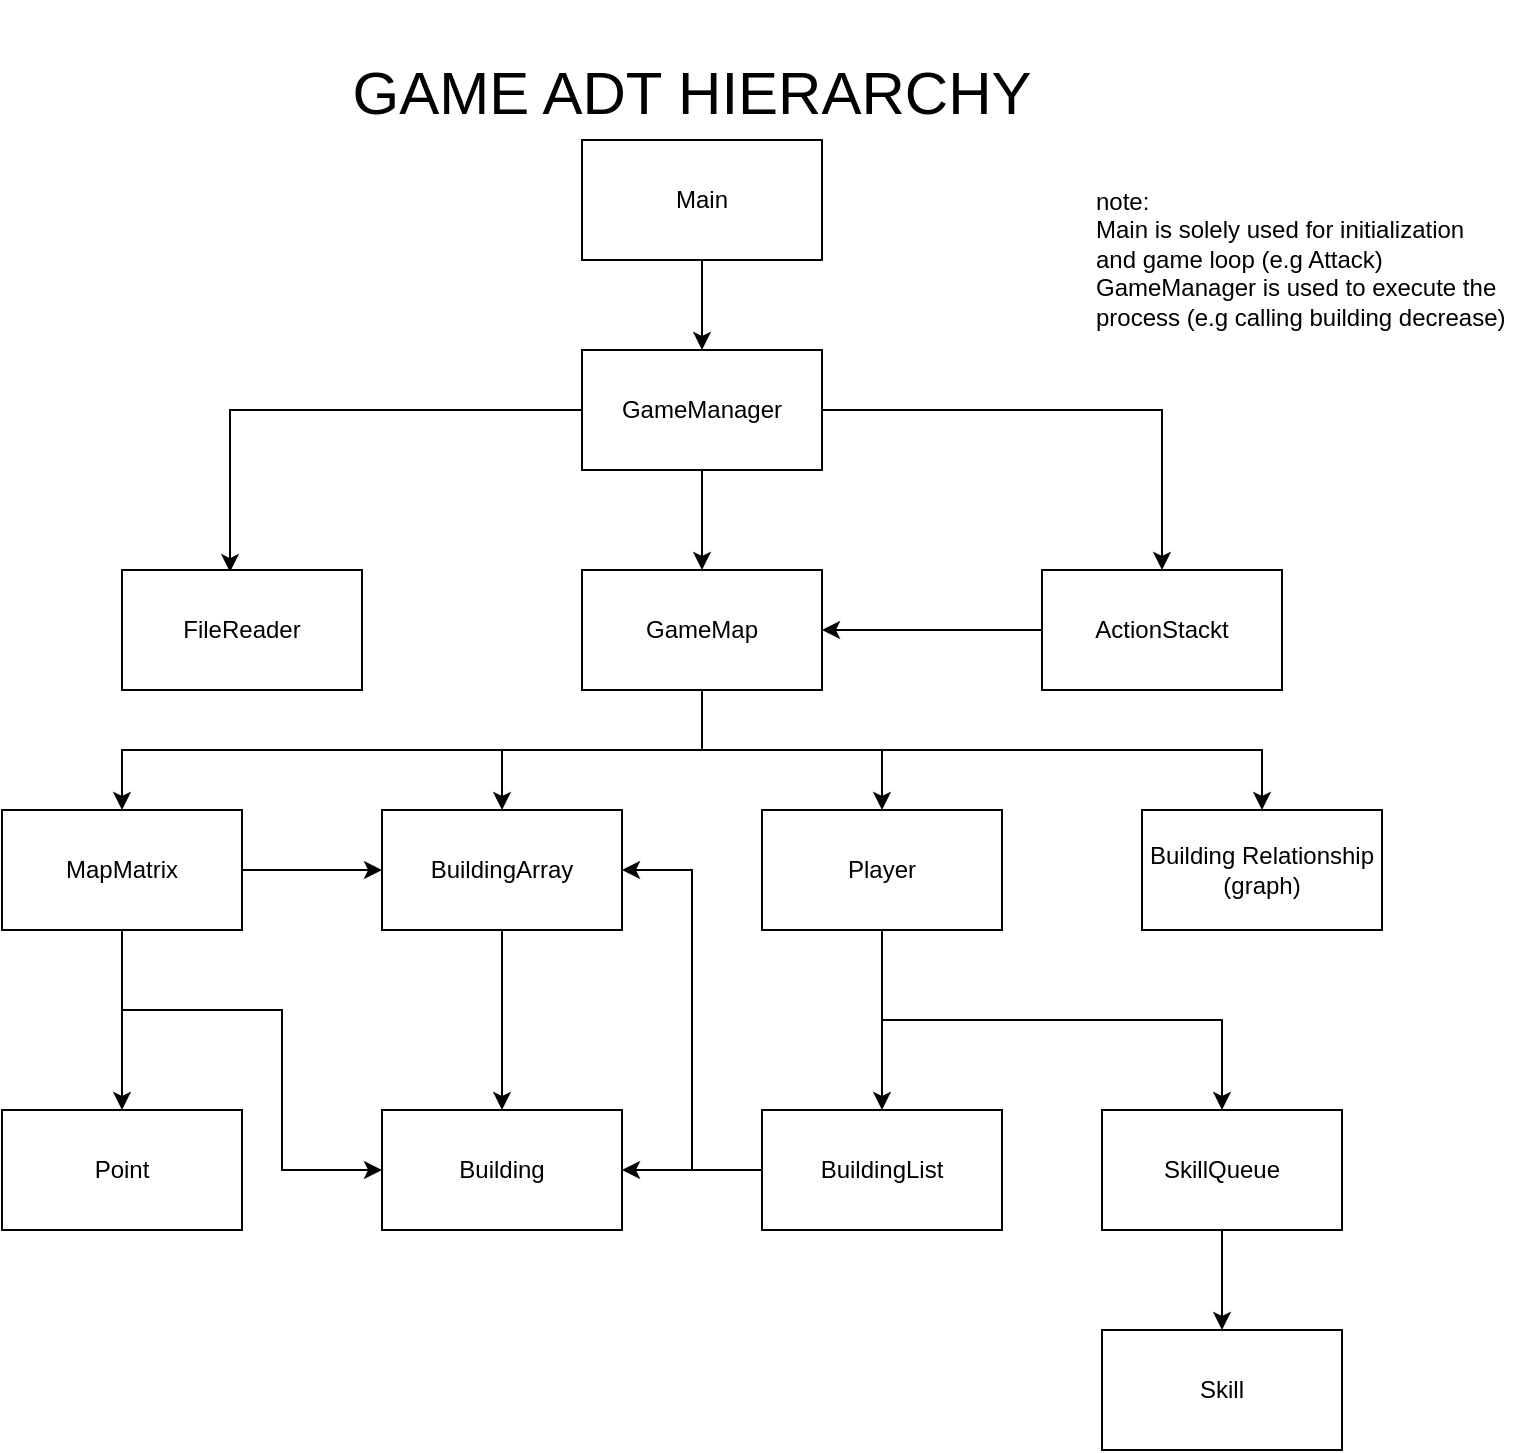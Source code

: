 <mxfile version="10.9.5" type="device"><diagram id="qOzcqEiuEZOhLWsp7cHf" name="Hierarchy ADT"><mxGraphModel dx="1240" dy="789" grid="1" gridSize="10" guides="1" tooltips="1" connect="1" arrows="1" fold="1" page="1" pageScale="1" pageWidth="850" pageHeight="1100" math="0" shadow="0"><root><mxCell id="0"/><mxCell id="1" parent="0"/><mxCell id="LyVrTRw33nERICcsAm42-7" style="edgeStyle=orthogonalEdgeStyle;rounded=0;orthogonalLoop=1;jettySize=auto;html=1;exitX=0.5;exitY=1;exitDx=0;exitDy=0;" parent="1" source="LyVrTRw33nERICcsAm42-1" target="LyVrTRw33nERICcsAm42-2" edge="1"><mxGeometry relative="1" as="geometry"/></mxCell><mxCell id="LyVrTRw33nERICcsAm42-8" style="edgeStyle=orthogonalEdgeStyle;rounded=0;orthogonalLoop=1;jettySize=auto;html=1;" parent="1" source="LyVrTRw33nERICcsAm42-1" target="LyVrTRw33nERICcsAm42-3" edge="1"><mxGeometry relative="1" as="geometry"/></mxCell><mxCell id="LyVrTRw33nERICcsAm42-9" style="edgeStyle=orthogonalEdgeStyle;rounded=0;orthogonalLoop=1;jettySize=auto;html=1;exitX=0.5;exitY=1;exitDx=0;exitDy=0;" parent="1" source="LyVrTRw33nERICcsAm42-1" target="LyVrTRw33nERICcsAm42-5" edge="1"><mxGeometry relative="1" as="geometry"/></mxCell><mxCell id="LyVrTRw33nERICcsAm42-10" style="edgeStyle=orthogonalEdgeStyle;rounded=0;orthogonalLoop=1;jettySize=auto;html=1;exitX=0.5;exitY=1;exitDx=0;exitDy=0;" parent="1" source="LyVrTRw33nERICcsAm42-1" target="LyVrTRw33nERICcsAm42-6" edge="1"><mxGeometry relative="1" as="geometry"/></mxCell><mxCell id="LyVrTRw33nERICcsAm42-1" value="&lt;font style=&quot;font-size: 12px&quot;&gt;GameMap&lt;/font&gt;" style="rounded=0;whiteSpace=wrap;html=1;" parent="1" vertex="1"><mxGeometry x="355" y="295" width="120" height="60" as="geometry"/></mxCell><mxCell id="LyVrTRw33nERICcsAm42-13" style="edgeStyle=orthogonalEdgeStyle;rounded=0;orthogonalLoop=1;jettySize=auto;html=1;exitX=1;exitY=0.5;exitDx=0;exitDy=0;entryX=0;entryY=0.5;entryDx=0;entryDy=0;" parent="1" source="LyVrTRw33nERICcsAm42-2" target="LyVrTRw33nERICcsAm42-3" edge="1"><mxGeometry relative="1" as="geometry"/></mxCell><mxCell id="LyVrTRw33nERICcsAm42-14" style="edgeStyle=orthogonalEdgeStyle;rounded=0;orthogonalLoop=1;jettySize=auto;html=1;exitX=0.5;exitY=1;exitDx=0;exitDy=0;entryX=0;entryY=0.5;entryDx=0;entryDy=0;" parent="1" source="LyVrTRw33nERICcsAm42-2" target="LyVrTRw33nERICcsAm42-11" edge="1"><mxGeometry relative="1" as="geometry"><Array as="points"><mxPoint x="125" y="515"/><mxPoint x="205" y="515"/><mxPoint x="205" y="595"/></Array></mxGeometry></mxCell><mxCell id="LyVrTRw33nERICcsAm42-16" style="edgeStyle=orthogonalEdgeStyle;rounded=0;orthogonalLoop=1;jettySize=auto;html=1;exitX=0.5;exitY=1;exitDx=0;exitDy=0;entryX=0.5;entryY=0;entryDx=0;entryDy=0;" parent="1" source="LyVrTRw33nERICcsAm42-2" target="LyVrTRw33nERICcsAm42-15" edge="1"><mxGeometry relative="1" as="geometry"/></mxCell><mxCell id="LyVrTRw33nERICcsAm42-2" value="MapMatrix" style="rounded=0;whiteSpace=wrap;html=1;" parent="1" vertex="1"><mxGeometry x="65" y="415" width="120" height="60" as="geometry"/></mxCell><mxCell id="LyVrTRw33nERICcsAm42-12" style="edgeStyle=orthogonalEdgeStyle;rounded=0;orthogonalLoop=1;jettySize=auto;html=1;exitX=0.5;exitY=1;exitDx=0;exitDy=0;entryX=0.5;entryY=0;entryDx=0;entryDy=0;" parent="1" source="LyVrTRw33nERICcsAm42-3" target="LyVrTRw33nERICcsAm42-11" edge="1"><mxGeometry relative="1" as="geometry"/></mxCell><mxCell id="LyVrTRw33nERICcsAm42-3" value="&lt;font style=&quot;font-size: 12px&quot;&gt;BuildingArray&lt;/font&gt;" style="rounded=0;whiteSpace=wrap;html=1;" parent="1" vertex="1"><mxGeometry x="255" y="415" width="120" height="60" as="geometry"/></mxCell><mxCell id="LyVrTRw33nERICcsAm42-20" style="edgeStyle=orthogonalEdgeStyle;rounded=0;orthogonalLoop=1;jettySize=auto;html=1;exitX=0.5;exitY=1;exitDx=0;exitDy=0;entryX=0.5;entryY=0;entryDx=0;entryDy=0;" parent="1" source="LyVrTRw33nERICcsAm42-5" target="LyVrTRw33nERICcsAm42-18" edge="1"><mxGeometry relative="1" as="geometry"/></mxCell><mxCell id="LyVrTRw33nERICcsAm42-21" style="edgeStyle=orthogonalEdgeStyle;rounded=0;orthogonalLoop=1;jettySize=auto;html=1;exitX=0.5;exitY=1;exitDx=0;exitDy=0;entryX=0.5;entryY=0;entryDx=0;entryDy=0;" parent="1" source="LyVrTRw33nERICcsAm42-5" target="LyVrTRw33nERICcsAm42-19" edge="1"><mxGeometry relative="1" as="geometry"/></mxCell><mxCell id="LyVrTRw33nERICcsAm42-5" value="Player" style="rounded=0;whiteSpace=wrap;html=1;" parent="1" vertex="1"><mxGeometry x="445" y="415" width="120" height="60" as="geometry"/></mxCell><mxCell id="LyVrTRw33nERICcsAm42-6" value="&lt;font style=&quot;font-size: 12px&quot;&gt;Building Relationship (graph)&lt;/font&gt;" style="rounded=0;whiteSpace=wrap;html=1;" parent="1" vertex="1"><mxGeometry x="635" y="415" width="120" height="60" as="geometry"/></mxCell><mxCell id="LyVrTRw33nERICcsAm42-11" value="&lt;font style=&quot;font-size: 12px&quot;&gt;Building&lt;/font&gt;" style="rounded=0;whiteSpace=wrap;html=1;" parent="1" vertex="1"><mxGeometry x="255" y="565" width="120" height="60" as="geometry"/></mxCell><mxCell id="LyVrTRw33nERICcsAm42-15" value="&lt;font style=&quot;font-size: 12px&quot;&gt;Point&lt;/font&gt;" style="rounded=0;whiteSpace=wrap;html=1;" parent="1" vertex="1"><mxGeometry x="65" y="565" width="120" height="60" as="geometry"/></mxCell><mxCell id="LyVrTRw33nERICcsAm42-22" style="edgeStyle=orthogonalEdgeStyle;rounded=0;orthogonalLoop=1;jettySize=auto;html=1;exitX=0;exitY=0.5;exitDx=0;exitDy=0;entryX=1;entryY=0.5;entryDx=0;entryDy=0;" parent="1" source="LyVrTRw33nERICcsAm42-18" target="LyVrTRw33nERICcsAm42-11" edge="1"><mxGeometry relative="1" as="geometry"/></mxCell><mxCell id="LyVrTRw33nERICcsAm42-23" style="edgeStyle=orthogonalEdgeStyle;rounded=0;orthogonalLoop=1;jettySize=auto;html=1;exitX=0;exitY=0.5;exitDx=0;exitDy=0;entryX=1;entryY=0.5;entryDx=0;entryDy=0;" parent="1" source="LyVrTRw33nERICcsAm42-18" target="LyVrTRw33nERICcsAm42-3" edge="1"><mxGeometry relative="1" as="geometry"/></mxCell><mxCell id="LyVrTRw33nERICcsAm42-18" value="&lt;font style=&quot;font-size: 12px&quot;&gt;BuildingList&lt;/font&gt;" style="rounded=0;whiteSpace=wrap;html=1;" parent="1" vertex="1"><mxGeometry x="445" y="565" width="120" height="60" as="geometry"/></mxCell><mxCell id="LyVrTRw33nERICcsAm42-25" style="edgeStyle=orthogonalEdgeStyle;rounded=0;orthogonalLoop=1;jettySize=auto;html=1;exitX=0.5;exitY=1;exitDx=0;exitDy=0;entryX=0.5;entryY=0;entryDx=0;entryDy=0;" parent="1" source="LyVrTRw33nERICcsAm42-19" target="LyVrTRw33nERICcsAm42-24" edge="1"><mxGeometry relative="1" as="geometry"/></mxCell><mxCell id="LyVrTRw33nERICcsAm42-19" value="&lt;font style=&quot;font-size: 12px&quot;&gt;SkillQueue&lt;/font&gt;" style="rounded=0;whiteSpace=wrap;html=1;" parent="1" vertex="1"><mxGeometry x="615" y="565" width="120" height="60" as="geometry"/></mxCell><mxCell id="LyVrTRw33nERICcsAm42-24" value="&lt;font style=&quot;font-size: 12px&quot;&gt;Skill&lt;/font&gt;" style="rounded=0;whiteSpace=wrap;html=1;" parent="1" vertex="1"><mxGeometry x="615" y="675" width="120" height="60" as="geometry"/></mxCell><mxCell id="LyVrTRw33nERICcsAm42-26" value="&lt;font style=&quot;font-size: 30px&quot;&gt;GAME ADT HIERARCHY&lt;/font&gt;" style="text;html=1;strokeColor=none;fillColor=none;align=center;verticalAlign=middle;whiteSpace=wrap;rounded=0;" parent="1" vertex="1"><mxGeometry x="190" y="10" width="440" height="91" as="geometry"/></mxCell><mxCell id="LyVrTRw33nERICcsAm42-28" style="edgeStyle=orthogonalEdgeStyle;rounded=0;orthogonalLoop=1;jettySize=auto;html=1;exitX=0.5;exitY=1;exitDx=0;exitDy=0;entryX=0.5;entryY=0;entryDx=0;entryDy=0;" parent="1" source="LyVrTRw33nERICcsAm42-27" target="LyVrTRw33nERICcsAm42-1" edge="1"><mxGeometry relative="1" as="geometry"/></mxCell><mxCell id="LyVrTRw33nERICcsAm42-30" style="edgeStyle=orthogonalEdgeStyle;rounded=0;orthogonalLoop=1;jettySize=auto;html=1;exitX=0;exitY=0.5;exitDx=0;exitDy=0;entryX=0.45;entryY=0.017;entryDx=0;entryDy=0;entryPerimeter=0;" parent="1" source="LyVrTRw33nERICcsAm42-27" target="LyVrTRw33nERICcsAm42-29" edge="1"><mxGeometry relative="1" as="geometry"/></mxCell><mxCell id="LyVrTRw33nERICcsAm42-33" style="edgeStyle=orthogonalEdgeStyle;rounded=0;orthogonalLoop=1;jettySize=auto;html=1;exitX=1;exitY=0.5;exitDx=0;exitDy=0;entryX=0.5;entryY=0;entryDx=0;entryDy=0;" parent="1" source="LyVrTRw33nERICcsAm42-27" target="LyVrTRw33nERICcsAm42-32" edge="1"><mxGeometry relative="1" as="geometry"/></mxCell><mxCell id="LyVrTRw33nERICcsAm42-27" value="&lt;font style=&quot;font-size: 12px&quot;&gt;GameManager&lt;/font&gt;" style="rounded=0;whiteSpace=wrap;html=1;" parent="1" vertex="1"><mxGeometry x="355" y="185" width="120" height="60" as="geometry"/></mxCell><mxCell id="LyVrTRw33nERICcsAm42-29" value="&lt;font style=&quot;font-size: 12px&quot;&gt;FileReader&lt;/font&gt;" style="rounded=0;whiteSpace=wrap;html=1;" parent="1" vertex="1"><mxGeometry x="125" y="295" width="120" height="60" as="geometry"/></mxCell><mxCell id="LyVrTRw33nERICcsAm42-34" style="edgeStyle=orthogonalEdgeStyle;rounded=0;orthogonalLoop=1;jettySize=auto;html=1;exitX=0;exitY=0.5;exitDx=0;exitDy=0;entryX=1;entryY=0.5;entryDx=0;entryDy=0;" parent="1" source="LyVrTRw33nERICcsAm42-32" target="LyVrTRw33nERICcsAm42-1" edge="1"><mxGeometry relative="1" as="geometry"/></mxCell><mxCell id="LyVrTRw33nERICcsAm42-32" value="&lt;font style=&quot;font-size: 12px&quot;&gt;ActionStackt&lt;/font&gt;" style="rounded=0;whiteSpace=wrap;html=1;" parent="1" vertex="1"><mxGeometry x="585" y="295" width="120" height="60" as="geometry"/></mxCell><mxCell id="LyVrTRw33nERICcsAm42-36" style="edgeStyle=orthogonalEdgeStyle;rounded=0;orthogonalLoop=1;jettySize=auto;html=1;exitX=0.5;exitY=1;exitDx=0;exitDy=0;entryX=0.5;entryY=0;entryDx=0;entryDy=0;" parent="1" source="LyVrTRw33nERICcsAm42-35" target="LyVrTRw33nERICcsAm42-27" edge="1"><mxGeometry relative="1" as="geometry"/></mxCell><mxCell id="LyVrTRw33nERICcsAm42-35" value="&lt;font style=&quot;font-size: 12px&quot;&gt;Main&lt;/font&gt;" style="rounded=0;whiteSpace=wrap;html=1;" parent="1" vertex="1"><mxGeometry x="355" y="80" width="120" height="60" as="geometry"/></mxCell><mxCell id="LyVrTRw33nERICcsAm42-37" value="note:&lt;br&gt;Main is solely used for initialization &lt;br&gt;and game loop (e.g Attack)&lt;br&gt;GameManager is used to execute the &lt;br&gt;process (e.g calling building decrease)&lt;br&gt;" style="text;html=1;resizable=0;points=[];autosize=1;align=left;verticalAlign=top;spacingTop=-4;" parent="1" vertex="1"><mxGeometry x="610" y="101" width="220" height="70" as="geometry"/></mxCell></root></mxGraphModel></diagram><diagram id="LPhE87ydO1lzHL2ahpQI" name="Main Flow"><mxGraphModel dx="1021" dy="649" grid="1" gridSize="10" guides="1" tooltips="1" connect="1" arrows="1" fold="1" page="1" pageScale="1" pageWidth="850" pageHeight="1100" math="0" shadow="0"><root><mxCell id="W-xNizxtE7sr8GTdeqBp-0"/><mxCell id="W-xNizxtE7sr8GTdeqBp-1" parent="W-xNizxtE7sr8GTdeqBp-0"/><mxCell id="aJMMoVAyogk3uL1VUSxQ-0" value="&lt;font style=&quot;font-size: 30px&quot;&gt;PROGRAM MAIN FLOW&lt;/font&gt;" style="text;html=1;strokeColor=none;fillColor=none;align=center;verticalAlign=middle;whiteSpace=wrap;rounded=0;" parent="W-xNizxtE7sr8GTdeqBp-1" vertex="1"><mxGeometry x="190" y="10" width="440" height="91" as="geometry"/></mxCell><mxCell id="81W4oNBhE8MmvoEzqrIa-1" style="edgeStyle=orthogonalEdgeStyle;rounded=0;orthogonalLoop=1;jettySize=auto;html=1;exitX=0.5;exitY=1;exitDx=0;exitDy=0;entryX=0.5;entryY=0;entryDx=0;entryDy=0;" parent="W-xNizxtE7sr8GTdeqBp-1" source="dRp9_77gAPjB--nqwAFe-0" target="dRp9_77gAPjB--nqwAFe-1" edge="1"><mxGeometry relative="1" as="geometry"/></mxCell><mxCell id="dRp9_77gAPjB--nqwAFe-0" value="Start Game" style="rounded=0;whiteSpace=wrap;html=1;" parent="W-xNizxtE7sr8GTdeqBp-1" vertex="1"><mxGeometry x="350" y="101" width="120" height="60" as="geometry"/></mxCell><mxCell id="81W4oNBhE8MmvoEzqrIa-4" style="edgeStyle=orthogonalEdgeStyle;rounded=0;orthogonalLoop=1;jettySize=auto;html=1;exitX=0.5;exitY=1;exitDx=0;exitDy=0;entryX=0.5;entryY=0;entryDx=0;entryDy=0;" parent="W-xNizxtE7sr8GTdeqBp-1" source="dRp9_77gAPjB--nqwAFe-1" target="dRp9_77gAPjB--nqwAFe-2" edge="1"><mxGeometry relative="1" as="geometry"/></mxCell><mxCell id="dRp9_77gAPjB--nqwAFe-1" value="Setup" style="rounded=0;whiteSpace=wrap;html=1;" parent="W-xNizxtE7sr8GTdeqBp-1" vertex="1"><mxGeometry x="350" y="200" width="120" height="60" as="geometry"/></mxCell><mxCell id="81W4oNBhE8MmvoEzqrIa-7" style="edgeStyle=orthogonalEdgeStyle;rounded=0;orthogonalLoop=1;jettySize=auto;html=1;exitX=0.5;exitY=1;exitDx=0;exitDy=0;entryX=0.5;entryY=0;entryDx=0;entryDy=0;" parent="W-xNizxtE7sr8GTdeqBp-1" source="dRp9_77gAPjB--nqwAFe-2" target="dRp9_77gAPjB--nqwAFe-3" edge="1"><mxGeometry relative="1" as="geometry"/></mxCell><mxCell id="dRp9_77gAPjB--nqwAFe-2" value="Start Turn" style="rounded=0;whiteSpace=wrap;html=1;" parent="W-xNizxtE7sr8GTdeqBp-1" vertex="1"><mxGeometry x="350" y="299" width="120" height="60" as="geometry"/></mxCell><mxCell id="dRp9_77gAPjB--nqwAFe-20" style="edgeStyle=orthogonalEdgeStyle;rounded=0;orthogonalLoop=1;jettySize=auto;html=1;exitX=0.5;exitY=1;exitDx=0;exitDy=0;entryX=0.5;entryY=0;entryDx=0;entryDy=0;" parent="W-xNizxtE7sr8GTdeqBp-1" source="dRp9_77gAPjB--nqwAFe-3" target="dRp9_77gAPjB--nqwAFe-4" edge="1"><mxGeometry relative="1" as="geometry"/></mxCell><mxCell id="dRp9_77gAPjB--nqwAFe-3" value="Command" style="rounded=0;whiteSpace=wrap;html=1;" parent="W-xNizxtE7sr8GTdeqBp-1" vertex="1"><mxGeometry x="350" y="410" width="120" height="60" as="geometry"/></mxCell><mxCell id="dRp9_77gAPjB--nqwAFe-12" style="edgeStyle=orthogonalEdgeStyle;rounded=0;orthogonalLoop=1;jettySize=auto;html=1;exitX=0;exitY=0.5;exitDx=0;exitDy=0;entryX=1;entryY=0.5;entryDx=0;entryDy=0;" parent="W-xNizxtE7sr8GTdeqBp-1" source="dRp9_77gAPjB--nqwAFe-4" target="dRp9_77gAPjB--nqwAFe-11" edge="1"><mxGeometry relative="1" as="geometry"/></mxCell><mxCell id="dRp9_77gAPjB--nqwAFe-18" style="edgeStyle=orthogonalEdgeStyle;rounded=0;orthogonalLoop=1;jettySize=auto;html=1;exitX=1;exitY=0.5;exitDx=0;exitDy=0;entryX=0.5;entryY=1;entryDx=0;entryDy=0;" parent="W-xNizxtE7sr8GTdeqBp-1" source="dRp9_77gAPjB--nqwAFe-4" target="dRp9_77gAPjB--nqwAFe-14" edge="1"><mxGeometry relative="1" as="geometry"><mxPoint x="600.176" y="469.824" as="targetPoint"/></mxGeometry></mxCell><mxCell id="dRp9_77gAPjB--nqwAFe-4" value="End_Turn?" style="rhombus;whiteSpace=wrap;html=1;" parent="W-xNizxtE7sr8GTdeqBp-1" vertex="1"><mxGeometry x="350" y="500" width="120" height="122" as="geometry"/></mxCell><mxCell id="dRp9_77gAPjB--nqwAFe-9" value="Yes" style="text;html=1;resizable=0;points=[];autosize=1;align=left;verticalAlign=top;spacingTop=-4;" parent="W-xNizxtE7sr8GTdeqBp-1" vertex="1"><mxGeometry x="480" y="537" width="40" height="20" as="geometry"/></mxCell><mxCell id="dRp9_77gAPjB--nqwAFe-23" style="edgeStyle=orthogonalEdgeStyle;rounded=0;orthogonalLoop=1;jettySize=auto;html=1;exitX=0.5;exitY=0;exitDx=0;exitDy=0;entryX=0.5;entryY=1;entryDx=0;entryDy=0;" parent="W-xNizxtE7sr8GTdeqBp-1" source="dRp9_77gAPjB--nqwAFe-11" target="dRp9_77gAPjB--nqwAFe-21" edge="1"><mxGeometry relative="1" as="geometry"/></mxCell><mxCell id="dRp9_77gAPjB--nqwAFe-11" value="Command Operation" style="rounded=0;whiteSpace=wrap;html=1;" parent="W-xNizxtE7sr8GTdeqBp-1" vertex="1"><mxGeometry x="160" y="531" width="120" height="60" as="geometry"/></mxCell><mxCell id="dRp9_77gAPjB--nqwAFe-13" value="No" style="text;html=1;resizable=0;points=[];autosize=1;align=left;verticalAlign=top;spacingTop=-4;" parent="W-xNizxtE7sr8GTdeqBp-1" vertex="1"><mxGeometry x="317" y="544" width="30" height="20" as="geometry"/></mxCell><mxCell id="gP3op9MdG8uNn0kNoTyv-0" style="edgeStyle=orthogonalEdgeStyle;rounded=0;orthogonalLoop=1;jettySize=auto;html=1;exitX=0.5;exitY=0;exitDx=0;exitDy=0;entryX=1;entryY=0.5;entryDx=0;entryDy=0;" edge="1" parent="W-xNizxtE7sr8GTdeqBp-1" source="dRp9_77gAPjB--nqwAFe-14" target="dRp9_77gAPjB--nqwAFe-2"><mxGeometry relative="1" as="geometry"/></mxCell><mxCell id="dRp9_77gAPjB--nqwAFe-14" value="Change Player" style="rounded=0;whiteSpace=wrap;html=1;" parent="W-xNizxtE7sr8GTdeqBp-1" vertex="1"><mxGeometry x="540" y="410" width="120" height="60" as="geometry"/></mxCell><mxCell id="dRp9_77gAPjB--nqwAFe-24" style="edgeStyle=orthogonalEdgeStyle;rounded=0;orthogonalLoop=1;jettySize=auto;html=1;exitX=1;exitY=0.5;exitDx=0;exitDy=0;entryX=0;entryY=0.5;entryDx=0;entryDy=0;" parent="W-xNizxtE7sr8GTdeqBp-1" source="dRp9_77gAPjB--nqwAFe-21" target="dRp9_77gAPjB--nqwAFe-3" edge="1"><mxGeometry relative="1" as="geometry"/></mxCell><mxCell id="dRp9_77gAPjB--nqwAFe-21" value="Stack Operation" style="rounded=0;whiteSpace=wrap;html=1;" parent="W-xNizxtE7sr8GTdeqBp-1" vertex="1"><mxGeometry x="160" y="410" width="120" height="60" as="geometry"/></mxCell><mxCell id="dRp9_77gAPjB--nqwAFe-27" value="&lt;span style=&quot;text-align: center ; white-space: normal&quot;&gt;Setup Flow&lt;/span&gt;" style="text;html=1;resizable=0;points=[];autosize=1;align=left;verticalAlign=top;spacingTop=-4;" parent="W-xNizxtE7sr8GTdeqBp-1" vertex="1"><mxGeometry x="307" y="172" width="80" height="20" as="geometry"/></mxCell><mxCell id="dRp9_77gAPjB--nqwAFe-29" value="&lt;span style=&quot;text-align: center ; white-space: normal&quot;&gt;Game Flow&lt;/span&gt;" style="text;html=1;resizable=0;points=[];autosize=1;align=left;verticalAlign=top;spacingTop=-4;" parent="W-xNizxtE7sr8GTdeqBp-1" vertex="1"><mxGeometry x="170" y="309" width="80" height="20" as="geometry"/></mxCell><mxCell id="81W4oNBhE8MmvoEzqrIa-5" value="" style="rounded=0;whiteSpace=wrap;html=1;opacity=30;" parent="W-xNizxtE7sr8GTdeqBp-1" vertex="1"><mxGeometry x="290" y="170" width="240" height="110" as="geometry"/></mxCell><mxCell id="gP3op9MdG8uNn0kNoTyv-1" value="" style="rounded=0;whiteSpace=wrap;html=1;opacity=30;" vertex="1" parent="W-xNizxtE7sr8GTdeqBp-1"><mxGeometry x="100" y="290" width="610" height="360" as="geometry"/></mxCell></root></mxGraphModel></diagram><diagram id="5r8oxSnG93OWrgYakhtb" name="Setup Flow"><mxGraphModel dx="1021" dy="649" grid="1" gridSize="10" guides="1" tooltips="1" connect="1" arrows="1" fold="1" page="1" pageScale="1" pageWidth="850" pageHeight="1100" math="0" shadow="0"><root><mxCell id="YydQaAWt0n0rIMiHtJa2-0"/><mxCell id="YydQaAWt0n0rIMiHtJa2-1" parent="YydQaAWt0n0rIMiHtJa2-0"/><mxCell id="8EotgwwKAG_uLLyY9gfZ-0" value="&lt;font style=&quot;font-size: 30px&quot;&gt;SETUP FLOW&lt;/font&gt;" style="text;html=1;strokeColor=none;fillColor=none;align=center;verticalAlign=middle;whiteSpace=wrap;rounded=0;" parent="YydQaAWt0n0rIMiHtJa2-1" vertex="1"><mxGeometry x="190" y="10" width="440" height="91" as="geometry"/></mxCell><mxCell id="DxGKoM-vjlHg0UZpeEME-9" style="edgeStyle=orthogonalEdgeStyle;rounded=0;orthogonalLoop=1;jettySize=auto;html=1;exitX=0.5;exitY=1;exitDx=0;exitDy=0;entryX=0.5;entryY=0;entryDx=0;entryDy=0;" parent="YydQaAWt0n0rIMiHtJa2-1" source="4K-3jVx2PqnXYeFJpnDy-0" target="d8zxS0mLq_f_J7mX_Qq--0" edge="1"><mxGeometry relative="1" as="geometry"/></mxCell><mxCell id="DxGKoM-vjlHg0UZpeEME-24" style="edgeStyle=orthogonalEdgeStyle;rounded=0;orthogonalLoop=1;jettySize=auto;html=1;exitX=1;exitY=0.25;exitDx=0;exitDy=0;entryX=0;entryY=0.5;entryDx=0;entryDy=0;" parent="YydQaAWt0n0rIMiHtJa2-1" source="4K-3jVx2PqnXYeFJpnDy-0" target="DxGKoM-vjlHg0UZpeEME-3" edge="1"><mxGeometry relative="1" as="geometry"/></mxCell><mxCell id="DxGKoM-vjlHg0UZpeEME-25" style="edgeStyle=orthogonalEdgeStyle;rounded=0;orthogonalLoop=1;jettySize=auto;html=1;exitX=1;exitY=0.75;exitDx=0;exitDy=0;entryX=0;entryY=0.5;entryDx=0;entryDy=0;" parent="YydQaAWt0n0rIMiHtJa2-1" source="4K-3jVx2PqnXYeFJpnDy-0" target="DxGKoM-vjlHg0UZpeEME-6" edge="1"><mxGeometry relative="1" as="geometry"/></mxCell><mxCell id="DxGKoM-vjlHg0UZpeEME-26" style="edgeStyle=orthogonalEdgeStyle;rounded=0;orthogonalLoop=1;jettySize=auto;html=1;exitX=0;exitY=0.25;exitDx=0;exitDy=0;entryX=1;entryY=0.5;entryDx=0;entryDy=0;" parent="YydQaAWt0n0rIMiHtJa2-1" source="4K-3jVx2PqnXYeFJpnDy-0" target="DxGKoM-vjlHg0UZpeEME-1" edge="1"><mxGeometry relative="1" as="geometry"/></mxCell><mxCell id="DxGKoM-vjlHg0UZpeEME-27" style="edgeStyle=orthogonalEdgeStyle;rounded=0;orthogonalLoop=1;jettySize=auto;html=1;exitX=0;exitY=0.75;exitDx=0;exitDy=0;entryX=1;entryY=0.5;entryDx=0;entryDy=0;" parent="YydQaAWt0n0rIMiHtJa2-1" source="4K-3jVx2PqnXYeFJpnDy-0" target="DxGKoM-vjlHg0UZpeEME-2" edge="1"><mxGeometry relative="1" as="geometry"/></mxCell><mxCell id="4K-3jVx2PqnXYeFJpnDy-0" value="ReadFile" style="rounded=0;whiteSpace=wrap;html=1;" parent="YydQaAWt0n0rIMiHtJa2-1" vertex="1"><mxGeometry x="350" y="101" width="120" height="60" as="geometry"/></mxCell><mxCell id="DxGKoM-vjlHg0UZpeEME-28" style="edgeStyle=orthogonalEdgeStyle;rounded=0;orthogonalLoop=1;jettySize=auto;html=1;exitX=0.5;exitY=1;exitDx=0;exitDy=0;entryX=0.5;entryY=0;entryDx=0;entryDy=0;" parent="YydQaAWt0n0rIMiHtJa2-1" source="d8zxS0mLq_f_J7mX_Qq--0" target="DxGKoM-vjlHg0UZpeEME-11" edge="1"><mxGeometry relative="1" as="geometry"/></mxCell><mxCell id="d8zxS0mLq_f_J7mX_Qq--0" value="Initialization" style="rounded=0;whiteSpace=wrap;html=1;" parent="YydQaAWt0n0rIMiHtJa2-1" vertex="1"><mxGeometry x="350" y="234.5" width="120" height="60" as="geometry"/></mxCell><mxCell id="DxGKoM-vjlHg0UZpeEME-1" value="Map size" style="rounded=0;whiteSpace=wrap;html=1;" parent="YydQaAWt0n0rIMiHtJa2-1" vertex="1"><mxGeometry x="190" y="101" width="80" height="30" as="geometry"/></mxCell><mxCell id="DxGKoM-vjlHg0UZpeEME-2" value="BuildingCount" style="rounded=0;whiteSpace=wrap;html=1;" parent="YydQaAWt0n0rIMiHtJa2-1" vertex="1"><mxGeometry x="190" y="146" width="80" height="30" as="geometry"/></mxCell><mxCell id="DxGKoM-vjlHg0UZpeEME-23" style="edgeStyle=orthogonalEdgeStyle;rounded=0;orthogonalLoop=1;jettySize=auto;html=1;exitX=1;exitY=0.5;exitDx=0;exitDy=0;entryX=0;entryY=0.5;entryDx=0;entryDy=0;" parent="YydQaAWt0n0rIMiHtJa2-1" source="DxGKoM-vjlHg0UZpeEME-3" target="DxGKoM-vjlHg0UZpeEME-22" edge="1"><mxGeometry relative="1" as="geometry"/></mxCell><mxCell id="DxGKoM-vjlHg0UZpeEME-3" value="Building Record" style="rounded=0;whiteSpace=wrap;html=1;" parent="YydQaAWt0n0rIMiHtJa2-1" vertex="1"><mxGeometry x="530" y="101" width="80" height="30" as="geometry"/></mxCell><mxCell id="DxGKoM-vjlHg0UZpeEME-6" value="Building Relationship" style="rounded=0;whiteSpace=wrap;html=1;" parent="YydQaAWt0n0rIMiHtJa2-1" vertex="1"><mxGeometry x="530" y="146" width="80" height="30" as="geometry"/></mxCell><mxCell id="DxGKoM-vjlHg0UZpeEME-16" style="edgeStyle=orthogonalEdgeStyle;rounded=0;orthogonalLoop=1;jettySize=auto;html=1;exitX=0.5;exitY=1;exitDx=0;exitDy=0;entryX=0.5;entryY=0;entryDx=0;entryDy=0;" parent="YydQaAWt0n0rIMiHtJa2-1" source="DxGKoM-vjlHg0UZpeEME-11" target="DxGKoM-vjlHg0UZpeEME-12" edge="1"><mxGeometry relative="1" as="geometry"/></mxCell><mxCell id="DxGKoM-vjlHg0UZpeEME-20" style="edgeStyle=orthogonalEdgeStyle;rounded=0;orthogonalLoop=1;jettySize=auto;html=1;exitX=0;exitY=0.5;exitDx=0;exitDy=0;entryX=1;entryY=0.5;entryDx=0;entryDy=0;" parent="YydQaAWt0n0rIMiHtJa2-1" source="DxGKoM-vjlHg0UZpeEME-11" target="DxGKoM-vjlHg0UZpeEME-17" edge="1"><mxGeometry relative="1" as="geometry"/></mxCell><mxCell id="DxGKoM-vjlHg0UZpeEME-31" style="edgeStyle=orthogonalEdgeStyle;rounded=0;orthogonalLoop=1;jettySize=auto;html=1;exitX=1;exitY=0.5;exitDx=0;exitDy=0;entryX=0;entryY=0.5;entryDx=0;entryDy=0;" parent="YydQaAWt0n0rIMiHtJa2-1" source="DxGKoM-vjlHg0UZpeEME-11" target="DxGKoM-vjlHg0UZpeEME-29" edge="1"><mxGeometry relative="1" as="geometry"/></mxCell><mxCell id="DxGKoM-vjlHg0UZpeEME-41" style="edgeStyle=orthogonalEdgeStyle;rounded=0;orthogonalLoop=1;jettySize=auto;html=1;exitX=0.75;exitY=0;exitDx=0;exitDy=0;entryX=0.5;entryY=0;entryDx=0;entryDy=0;" parent="YydQaAWt0n0rIMiHtJa2-1" source="DxGKoM-vjlHg0UZpeEME-11" target="DxGKoM-vjlHg0UZpeEME-39" edge="1"><mxGeometry relative="1" as="geometry"/></mxCell><mxCell id="DxGKoM-vjlHg0UZpeEME-11" value="BuildingArray" style="rounded=0;whiteSpace=wrap;html=1;" parent="YydQaAWt0n0rIMiHtJa2-1" vertex="1"><mxGeometry x="370" y="330" width="80" height="30" as="geometry"/></mxCell><mxCell id="cnUz9cAVItniWWIeTaNy-1" style="edgeStyle=orthogonalEdgeStyle;rounded=0;orthogonalLoop=1;jettySize=auto;html=1;exitX=0.5;exitY=1;exitDx=0;exitDy=0;entryX=0.5;entryY=0;entryDx=0;entryDy=0;" parent="YydQaAWt0n0rIMiHtJa2-1" source="DxGKoM-vjlHg0UZpeEME-12" target="IKPOwtfO8EGYmg_55JWs-0" edge="1"><mxGeometry relative="1" as="geometry"/></mxCell><mxCell id="DxGKoM-vjlHg0UZpeEME-12" value="Building" style="rounded=0;whiteSpace=wrap;html=1;" parent="YydQaAWt0n0rIMiHtJa2-1" vertex="1"><mxGeometry x="370" y="395.5" width="80" height="30" as="geometry"/></mxCell><mxCell id="cnUz9cAVItniWWIeTaNy-2" style="edgeStyle=orthogonalEdgeStyle;rounded=0;orthogonalLoop=1;jettySize=auto;html=1;exitX=0.5;exitY=1;exitDx=0;exitDy=0;" parent="YydQaAWt0n0rIMiHtJa2-1" source="DxGKoM-vjlHg0UZpeEME-17" edge="1"><mxGeometry relative="1" as="geometry"><mxPoint x="410" y="480" as="targetPoint"/><Array as="points"><mxPoint x="260" y="460"/><mxPoint x="410" y="460"/></Array></mxGeometry></mxCell><mxCell id="DxGKoM-vjlHg0UZpeEME-17" value="MapMatrix" style="rounded=0;whiteSpace=wrap;html=1;" parent="YydQaAWt0n0rIMiHtJa2-1" vertex="1"><mxGeometry x="220" y="330" width="80" height="30" as="geometry"/></mxCell><mxCell id="DxGKoM-vjlHg0UZpeEME-22" value="BuildingArray" style="rounded=0;whiteSpace=wrap;html=1;" parent="YydQaAWt0n0rIMiHtJa2-1" vertex="1"><mxGeometry x="660" y="101" width="80" height="30" as="geometry"/></mxCell><mxCell id="DxGKoM-vjlHg0UZpeEME-32" style="edgeStyle=orthogonalEdgeStyle;rounded=0;orthogonalLoop=1;jettySize=auto;html=1;exitX=0.5;exitY=1;exitDx=0;exitDy=0;entryX=0.5;entryY=0;entryDx=0;entryDy=0;" parent="YydQaAWt0n0rIMiHtJa2-1" source="DxGKoM-vjlHg0UZpeEME-29" target="DxGKoM-vjlHg0UZpeEME-30" edge="1"><mxGeometry relative="1" as="geometry"/></mxCell><mxCell id="DxGKoM-vjlHg0UZpeEME-35" style="edgeStyle=orthogonalEdgeStyle;rounded=0;orthogonalLoop=1;jettySize=auto;html=1;exitX=1;exitY=0.5;exitDx=0;exitDy=0;entryX=0.5;entryY=0;entryDx=0;entryDy=0;" parent="YydQaAWt0n0rIMiHtJa2-1" source="DxGKoM-vjlHg0UZpeEME-29" target="DxGKoM-vjlHg0UZpeEME-34" edge="1"><mxGeometry relative="1" as="geometry"/></mxCell><mxCell id="DxGKoM-vjlHg0UZpeEME-29" value="Player" style="rounded=0;whiteSpace=wrap;html=1;" parent="YydQaAWt0n0rIMiHtJa2-1" vertex="1"><mxGeometry x="520" y="330" width="80" height="30" as="geometry"/></mxCell><mxCell id="cnUz9cAVItniWWIeTaNy-3" style="edgeStyle=orthogonalEdgeStyle;rounded=0;orthogonalLoop=1;jettySize=auto;html=1;exitX=0.5;exitY=1;exitDx=0;exitDy=0;" parent="YydQaAWt0n0rIMiHtJa2-1" source="DxGKoM-vjlHg0UZpeEME-30" edge="1"><mxGeometry relative="1" as="geometry"><mxPoint x="410" y="490" as="targetPoint"/></mxGeometry></mxCell><mxCell id="DxGKoM-vjlHg0UZpeEME-30" value="BuildingList" style="rounded=0;whiteSpace=wrap;html=1;" parent="YydQaAWt0n0rIMiHtJa2-1" vertex="1"><mxGeometry x="520" y="395.5" width="80" height="30" as="geometry"/></mxCell><mxCell id="cnUz9cAVItniWWIeTaNy-4" style="edgeStyle=orthogonalEdgeStyle;rounded=0;orthogonalLoop=1;jettySize=auto;html=1;exitX=0.5;exitY=1;exitDx=0;exitDy=0;" parent="YydQaAWt0n0rIMiHtJa2-1" source="DxGKoM-vjlHg0UZpeEME-34" target="IKPOwtfO8EGYmg_55JWs-0" edge="1"><mxGeometry relative="1" as="geometry"><Array as="points"><mxPoint x="670" y="460"/><mxPoint x="410" y="460"/></Array></mxGeometry></mxCell><mxCell id="DxGKoM-vjlHg0UZpeEME-34" value="SkillQueue" style="rounded=0;whiteSpace=wrap;html=1;" parent="YydQaAWt0n0rIMiHtJa2-1" vertex="1"><mxGeometry x="630" y="395.5" width="80" height="30" as="geometry"/></mxCell><mxCell id="-kXBWaJ3NygNITM8mxgl-0" style="edgeStyle=orthogonalEdgeStyle;rounded=0;orthogonalLoop=1;jettySize=auto;html=1;exitX=0.5;exitY=1;exitDx=0;exitDy=0;entryX=0.5;entryY=0;entryDx=0;entryDy=0;" parent="YydQaAWt0n0rIMiHtJa2-1" source="DxGKoM-vjlHg0UZpeEME-39" target="IKPOwtfO8EGYmg_55JWs-0" edge="1"><mxGeometry relative="1" as="geometry"><Array as="points"><mxPoint x="770" y="460"/><mxPoint x="410" y="460"/></Array></mxGeometry></mxCell><mxCell id="DxGKoM-vjlHg0UZpeEME-39" value="Building Relationship" style="rounded=0;whiteSpace=wrap;html=1;" parent="YydQaAWt0n0rIMiHtJa2-1" vertex="1"><mxGeometry x="730" y="330" width="80" height="30" as="geometry"/></mxCell><mxCell id="IKPOwtfO8EGYmg_55JWs-0" value="GameMap" style="rounded=0;whiteSpace=wrap;html=1;" parent="YydQaAWt0n0rIMiHtJa2-1" vertex="1"><mxGeometry x="370" y="480" width="80" height="30" as="geometry"/></mxCell><mxCell id="cnUz9cAVItniWWIeTaNy-0" value="Action Stack" style="rounded=0;whiteSpace=wrap;html=1;" parent="YydQaAWt0n0rIMiHtJa2-1" vertex="1"><mxGeometry x="370" y="549.5" width="80" height="30" as="geometry"/></mxCell></root></mxGraphModel></diagram><diagram id="-HhPgHw_EnRpo1-qGf98" name="Game Flow"><mxGraphModel dx="1240" dy="789" grid="1" gridSize="10" guides="1" tooltips="1" connect="1" arrows="1" fold="1" page="1" pageScale="1" pageWidth="850" pageHeight="1100" math="0" shadow="0"><root><mxCell id="TMuVRLRTPSWN4Io7zTsK-0"/><mxCell id="TMuVRLRTPSWN4Io7zTsK-1" parent="TMuVRLRTPSWN4Io7zTsK-0"/><mxCell id="IoCIoig_qtFq4PHCXOFK-0" value="&lt;font style=&quot;font-size: 30px&quot;&gt;GAME FLOW&lt;/font&gt;" style="text;html=1;strokeColor=none;fillColor=none;align=center;verticalAlign=middle;whiteSpace=wrap;rounded=0;" vertex="1" parent="TMuVRLRTPSWN4Io7zTsK-1"><mxGeometry x="190" y="10" width="440" height="91" as="geometry"/></mxCell><mxCell id="Bbapfo7kQGcjIgqUgeo5-4" style="edgeStyle=orthogonalEdgeStyle;rounded=0;orthogonalLoop=1;jettySize=auto;html=1;exitX=0.5;exitY=1;exitDx=0;exitDy=0;entryX=0.5;entryY=0;entryDx=0;entryDy=0;" edge="1" parent="TMuVRLRTPSWN4Io7zTsK-1" source="cXZm74zlCF1LKOiwEkuY-0" target="Bbapfo7kQGcjIgqUgeo5-0"><mxGeometry relative="1" as="geometry"/></mxCell><mxCell id="Bbapfo7kQGcjIgqUgeo5-5" style="edgeStyle=orthogonalEdgeStyle;rounded=0;orthogonalLoop=1;jettySize=auto;html=1;exitX=0.5;exitY=1;exitDx=0;exitDy=0;entryX=0.5;entryY=0;entryDx=0;entryDy=0;" edge="1" parent="TMuVRLRTPSWN4Io7zTsK-1" source="cXZm74zlCF1LKOiwEkuY-0" target="cXZm74zlCF1LKOiwEkuY-1"><mxGeometry relative="1" as="geometry"/></mxCell><mxCell id="Bbapfo7kQGcjIgqUgeo5-6" style="edgeStyle=orthogonalEdgeStyle;rounded=0;orthogonalLoop=1;jettySize=auto;html=1;exitX=0.5;exitY=1;exitDx=0;exitDy=0;" edge="1" parent="TMuVRLRTPSWN4Io7zTsK-1" source="cXZm74zlCF1LKOiwEkuY-0" target="Bbapfo7kQGcjIgqUgeo5-2"><mxGeometry relative="1" as="geometry"/></mxCell><mxCell id="cXZm74zlCF1LKOiwEkuY-0" value="Start Turn" style="rounded=0;whiteSpace=wrap;html=1;" vertex="1" parent="TMuVRLRTPSWN4Io7zTsK-1"><mxGeometry x="350" y="101" width="120" height="60" as="geometry"/></mxCell><mxCell id="Bbapfo7kQGcjIgqUgeo5-10" style="edgeStyle=orthogonalEdgeStyle;rounded=0;orthogonalLoop=1;jettySize=auto;html=1;exitX=0.5;exitY=1;exitDx=0;exitDy=0;entryX=0.5;entryY=0;entryDx=0;entryDy=0;" edge="1" parent="TMuVRLRTPSWN4Io7zTsK-1" source="cXZm74zlCF1LKOiwEkuY-1" target="Bbapfo7kQGcjIgqUgeo5-9"><mxGeometry relative="1" as="geometry"/></mxCell><mxCell id="cXZm74zlCF1LKOiwEkuY-1" value="Reset Status&lt;br&gt;Building" style="rounded=0;whiteSpace=wrap;html=1;" vertex="1" parent="TMuVRLRTPSWN4Io7zTsK-1"><mxGeometry x="210" y="220" width="120" height="60" as="geometry"/></mxCell><mxCell id="Bbapfo7kQGcjIgqUgeo5-11" style="edgeStyle=orthogonalEdgeStyle;rounded=0;orthogonalLoop=1;jettySize=auto;html=1;exitX=0.5;exitY=1;exitDx=0;exitDy=0;entryX=0.5;entryY=0;entryDx=0;entryDy=0;" edge="1" parent="TMuVRLRTPSWN4Io7zTsK-1" source="Bbapfo7kQGcjIgqUgeo5-0" target="Bbapfo7kQGcjIgqUgeo5-9"><mxGeometry relative="1" as="geometry"/></mxCell><mxCell id="Bbapfo7kQGcjIgqUgeo5-0" value="Empty Stack" style="rounded=0;whiteSpace=wrap;html=1;" vertex="1" parent="TMuVRLRTPSWN4Io7zTsK-1"><mxGeometry x="350" y="220" width="120" height="60" as="geometry"/></mxCell><mxCell id="Bbapfo7kQGcjIgqUgeo5-1" value="List Player's Info&lt;br&gt;(Building &amp;amp; Skill)" style="rounded=0;whiteSpace=wrap;html=1;" vertex="1" parent="TMuVRLRTPSWN4Io7zTsK-1"><mxGeometry x="640" y="260" width="120" height="60" as="geometry"/></mxCell><mxCell id="Bbapfo7kQGcjIgqUgeo5-7" style="edgeStyle=orthogonalEdgeStyle;rounded=0;orthogonalLoop=1;jettySize=auto;html=1;exitX=1;exitY=0.5;exitDx=0;exitDy=0;entryX=0;entryY=0.5;entryDx=0;entryDy=0;" edge="1" parent="TMuVRLRTPSWN4Io7zTsK-1" source="Bbapfo7kQGcjIgqUgeo5-2" target="Bbapfo7kQGcjIgqUgeo5-3"><mxGeometry relative="1" as="geometry"/></mxCell><mxCell id="Bbapfo7kQGcjIgqUgeo5-8" style="edgeStyle=orthogonalEdgeStyle;rounded=0;orthogonalLoop=1;jettySize=auto;html=1;exitX=1;exitY=0.5;exitDx=0;exitDy=0;entryX=0;entryY=0.5;entryDx=0;entryDy=0;" edge="1" parent="TMuVRLRTPSWN4Io7zTsK-1" source="Bbapfo7kQGcjIgqUgeo5-2" target="Bbapfo7kQGcjIgqUgeo5-1"><mxGeometry relative="1" as="geometry"/></mxCell><mxCell id="Bbapfo7kQGcjIgqUgeo5-12" style="edgeStyle=orthogonalEdgeStyle;rounded=0;orthogonalLoop=1;jettySize=auto;html=1;exitX=0.5;exitY=1;exitDx=0;exitDy=0;entryX=0.5;entryY=0;entryDx=0;entryDy=0;" edge="1" parent="TMuVRLRTPSWN4Io7zTsK-1" source="Bbapfo7kQGcjIgqUgeo5-2" target="Bbapfo7kQGcjIgqUgeo5-9"><mxGeometry relative="1" as="geometry"/></mxCell><mxCell id="Bbapfo7kQGcjIgqUgeo5-2" value="Print GameMap Info" style="rounded=0;whiteSpace=wrap;html=1;" vertex="1" parent="TMuVRLRTPSWN4Io7zTsK-1"><mxGeometry x="490" y="220" width="120" height="60" as="geometry"/></mxCell><mxCell id="Bbapfo7kQGcjIgqUgeo5-3" value="Print Map" style="rounded=0;whiteSpace=wrap;html=1;" vertex="1" parent="TMuVRLRTPSWN4Io7zTsK-1"><mxGeometry x="640" y="180" width="120" height="60" as="geometry"/></mxCell><mxCell id="Bbapfo7kQGcjIgqUgeo5-24" style="edgeStyle=orthogonalEdgeStyle;rounded=0;orthogonalLoop=1;jettySize=auto;html=1;exitX=0.5;exitY=1;exitDx=0;exitDy=0;entryX=0.5;entryY=0;entryDx=0;entryDy=0;" edge="1" parent="TMuVRLRTPSWN4Io7zTsK-1" source="Bbapfo7kQGcjIgqUgeo5-9" target="Bbapfo7kQGcjIgqUgeo5-13"><mxGeometry relative="1" as="geometry"/></mxCell><mxCell id="Bbapfo7kQGcjIgqUgeo5-9" value="Wait For Command" style="rounded=0;whiteSpace=wrap;html=1;" vertex="1" parent="TMuVRLRTPSWN4Io7zTsK-1"><mxGeometry x="350" y="339" width="120" height="60" as="geometry"/></mxCell><mxCell id="Bbapfo7kQGcjIgqUgeo5-19" style="edgeStyle=orthogonalEdgeStyle;rounded=0;orthogonalLoop=1;jettySize=auto;html=1;exitX=0.5;exitY=1;exitDx=0;exitDy=0;entryX=0.5;entryY=0;entryDx=0;entryDy=0;" edge="1" parent="TMuVRLRTPSWN4Io7zTsK-1" source="Bbapfo7kQGcjIgqUgeo5-13" target="Bbapfo7kQGcjIgqUgeo5-14"><mxGeometry relative="1" as="geometry"><Array as="points"><mxPoint x="410" y="500"/><mxPoint x="164" y="500"/></Array></mxGeometry></mxCell><mxCell id="Bbapfo7kQGcjIgqUgeo5-20" style="edgeStyle=orthogonalEdgeStyle;rounded=0;orthogonalLoop=1;jettySize=auto;html=1;exitX=0.5;exitY=1;exitDx=0;exitDy=0;entryX=0.5;entryY=0;entryDx=0;entryDy=0;" edge="1" parent="TMuVRLRTPSWN4Io7zTsK-1" source="Bbapfo7kQGcjIgqUgeo5-13" target="Bbapfo7kQGcjIgqUgeo5-15"><mxGeometry relative="1" as="geometry"><Array as="points"><mxPoint x="410" y="500"/><mxPoint x="327" y="500"/></Array></mxGeometry></mxCell><mxCell id="Bbapfo7kQGcjIgqUgeo5-21" style="edgeStyle=orthogonalEdgeStyle;rounded=0;orthogonalLoop=1;jettySize=auto;html=1;exitX=0.5;exitY=1;exitDx=0;exitDy=0;entryX=0.5;entryY=0;entryDx=0;entryDy=0;" edge="1" parent="TMuVRLRTPSWN4Io7zTsK-1" source="Bbapfo7kQGcjIgqUgeo5-13" target="Bbapfo7kQGcjIgqUgeo5-16"><mxGeometry relative="1" as="geometry"><Array as="points"><mxPoint x="410" y="500"/><mxPoint x="492" y="500"/></Array></mxGeometry></mxCell><mxCell id="Bbapfo7kQGcjIgqUgeo5-22" style="edgeStyle=orthogonalEdgeStyle;rounded=0;orthogonalLoop=1;jettySize=auto;html=1;exitX=0.5;exitY=1;exitDx=0;exitDy=0;entryX=0.5;entryY=0;entryDx=0;entryDy=0;" edge="1" parent="TMuVRLRTPSWN4Io7zTsK-1" source="Bbapfo7kQGcjIgqUgeo5-13" target="Bbapfo7kQGcjIgqUgeo5-17"><mxGeometry relative="1" as="geometry"><Array as="points"><mxPoint x="410" y="500"/><mxPoint x="655" y="500"/></Array></mxGeometry></mxCell><mxCell id="Bbapfo7kQGcjIgqUgeo5-31" style="edgeStyle=orthogonalEdgeStyle;rounded=0;orthogonalLoop=1;jettySize=auto;html=1;exitX=0;exitY=0.5;exitDx=0;exitDy=0;entryX=1;entryY=0.5;entryDx=0;entryDy=0;" edge="1" parent="TMuVRLRTPSWN4Io7zTsK-1" source="Bbapfo7kQGcjIgqUgeo5-13" target="Bbapfo7kQGcjIgqUgeo5-25"><mxGeometry relative="1" as="geometry"/></mxCell><mxCell id="Bbapfo7kQGcjIgqUgeo5-32" style="edgeStyle=orthogonalEdgeStyle;rounded=0;orthogonalLoop=1;jettySize=auto;html=1;exitX=1;exitY=0.5;exitDx=0;exitDy=0;entryX=0;entryY=0.5;entryDx=0;entryDy=0;" edge="1" parent="TMuVRLRTPSWN4Io7zTsK-1" source="Bbapfo7kQGcjIgqUgeo5-13" target="Bbapfo7kQGcjIgqUgeo5-26"><mxGeometry relative="1" as="geometry"/></mxCell><mxCell id="Bbapfo7kQGcjIgqUgeo5-13" value="Execute Command" style="rounded=0;whiteSpace=wrap;html=1;" vertex="1" parent="TMuVRLRTPSWN4Io7zTsK-1"><mxGeometry x="350" y="430" width="120" height="60" as="geometry"/></mxCell><mxCell id="Bbapfo7kQGcjIgqUgeo5-33" style="edgeStyle=orthogonalEdgeStyle;rounded=0;orthogonalLoop=1;jettySize=auto;html=1;exitX=0.5;exitY=1;exitDx=0;exitDy=0;" edge="1" parent="TMuVRLRTPSWN4Io7zTsK-1" source="Bbapfo7kQGcjIgqUgeo5-14" target="Bbapfo7kQGcjIgqUgeo5-23"><mxGeometry relative="1" as="geometry"/></mxCell><mxCell id="Bbapfo7kQGcjIgqUgeo5-14" value="Attack" style="rounded=0;whiteSpace=wrap;html=1;" vertex="1" parent="TMuVRLRTPSWN4Io7zTsK-1"><mxGeometry x="103.5" y="530" width="120" height="60" as="geometry"/></mxCell><mxCell id="Bbapfo7kQGcjIgqUgeo5-34" style="edgeStyle=orthogonalEdgeStyle;rounded=0;orthogonalLoop=1;jettySize=auto;html=1;exitX=0.5;exitY=1;exitDx=0;exitDy=0;" edge="1" parent="TMuVRLRTPSWN4Io7zTsK-1" source="Bbapfo7kQGcjIgqUgeo5-15" target="Bbapfo7kQGcjIgqUgeo5-23"><mxGeometry relative="1" as="geometry"/></mxCell><mxCell id="Bbapfo7kQGcjIgqUgeo5-15" value="LevelUp" style="rounded=0;whiteSpace=wrap;html=1;" vertex="1" parent="TMuVRLRTPSWN4Io7zTsK-1"><mxGeometry x="267.5" y="530" width="120" height="60" as="geometry"/></mxCell><mxCell id="Bbapfo7kQGcjIgqUgeo5-35" style="edgeStyle=orthogonalEdgeStyle;rounded=0;orthogonalLoop=1;jettySize=auto;html=1;exitX=0.5;exitY=1;exitDx=0;exitDy=0;" edge="1" parent="TMuVRLRTPSWN4Io7zTsK-1" source="Bbapfo7kQGcjIgqUgeo5-16" target="Bbapfo7kQGcjIgqUgeo5-23"><mxGeometry relative="1" as="geometry"/></mxCell><mxCell id="Bbapfo7kQGcjIgqUgeo5-16" value="Skill" style="rounded=0;whiteSpace=wrap;html=1;" vertex="1" parent="TMuVRLRTPSWN4Io7zTsK-1"><mxGeometry x="431.5" y="530" width="120" height="60" as="geometry"/></mxCell><mxCell id="Bbapfo7kQGcjIgqUgeo5-36" style="edgeStyle=orthogonalEdgeStyle;rounded=0;orthogonalLoop=1;jettySize=auto;html=1;exitX=0.5;exitY=1;exitDx=0;exitDy=0;" edge="1" parent="TMuVRLRTPSWN4Io7zTsK-1" source="Bbapfo7kQGcjIgqUgeo5-17" target="Bbapfo7kQGcjIgqUgeo5-23"><mxGeometry relative="1" as="geometry"/></mxCell><mxCell id="Bbapfo7kQGcjIgqUgeo5-17" value="Move" style="rounded=0;whiteSpace=wrap;html=1;" vertex="1" parent="TMuVRLRTPSWN4Io7zTsK-1"><mxGeometry x="595.5" y="530" width="120" height="60" as="geometry"/></mxCell><mxCell id="Bbapfo7kQGcjIgqUgeo5-38" style="edgeStyle=orthogonalEdgeStyle;rounded=0;orthogonalLoop=1;jettySize=auto;html=1;exitX=0.5;exitY=1;exitDx=0;exitDy=0;entryX=0.5;entryY=0;entryDx=0;entryDy=0;" edge="1" parent="TMuVRLRTPSWN4Io7zTsK-1" source="Bbapfo7kQGcjIgqUgeo5-23" target="Bbapfo7kQGcjIgqUgeo5-37"><mxGeometry relative="1" as="geometry"/></mxCell><mxCell id="Bbapfo7kQGcjIgqUgeo5-23" value="Check Skill Triggers" style="rounded=0;whiteSpace=wrap;html=1;" vertex="1" parent="TMuVRLRTPSWN4Io7zTsK-1"><mxGeometry x="350" y="640" width="120" height="60" as="geometry"/></mxCell><mxCell id="Bbapfo7kQGcjIgqUgeo5-42" style="edgeStyle=orthogonalEdgeStyle;rounded=0;orthogonalLoop=1;jettySize=auto;html=1;exitX=0;exitY=0.5;exitDx=0;exitDy=0;entryX=0.5;entryY=1;entryDx=0;entryDy=0;" edge="1" parent="TMuVRLRTPSWN4Io7zTsK-1" source="Bbapfo7kQGcjIgqUgeo5-25" target="Bbapfo7kQGcjIgqUgeo5-39"><mxGeometry relative="1" as="geometry"/></mxCell><mxCell id="Bbapfo7kQGcjIgqUgeo5-25" value="End_Turn" style="rounded=0;whiteSpace=wrap;html=1;" vertex="1" parent="TMuVRLRTPSWN4Io7zTsK-1"><mxGeometry x="160" y="430" width="125" height="60" as="geometry"/></mxCell><mxCell id="Bbapfo7kQGcjIgqUgeo5-29" style="edgeStyle=orthogonalEdgeStyle;rounded=0;orthogonalLoop=1;jettySize=auto;html=1;exitX=0.5;exitY=0;exitDx=0;exitDy=0;entryX=1;entryY=0.5;entryDx=0;entryDy=0;" edge="1" parent="TMuVRLRTPSWN4Io7zTsK-1" source="Bbapfo7kQGcjIgqUgeo5-26" target="Bbapfo7kQGcjIgqUgeo5-9"><mxGeometry relative="1" as="geometry"/></mxCell><mxCell id="Bbapfo7kQGcjIgqUgeo5-26" value="Undo" style="rounded=0;whiteSpace=wrap;html=1;" vertex="1" parent="TMuVRLRTPSWN4Io7zTsK-1"><mxGeometry x="535.5" y="430" width="120" height="60" as="geometry"/></mxCell><mxCell id="Bbapfo7kQGcjIgqUgeo5-45" style="edgeStyle=orthogonalEdgeStyle;rounded=0;orthogonalLoop=1;jettySize=auto;html=1;exitX=1;exitY=0.5;exitDx=0;exitDy=0;entryX=1;entryY=0.5;entryDx=0;entryDy=0;" edge="1" parent="TMuVRLRTPSWN4Io7zTsK-1" source="Bbapfo7kQGcjIgqUgeo5-37" target="Bbapfo7kQGcjIgqUgeo5-9"><mxGeometry relative="1" as="geometry"><Array as="points"><mxPoint x="750" y="760"/><mxPoint x="750" y="370"/></Array></mxGeometry></mxCell><mxCell id="Bbapfo7kQGcjIgqUgeo5-37" value="Push GameMap to Stack" style="rounded=0;whiteSpace=wrap;html=1;" vertex="1" parent="TMuVRLRTPSWN4Io7zTsK-1"><mxGeometry x="350" y="730" width="120" height="60" as="geometry"/></mxCell><mxCell id="Bbapfo7kQGcjIgqUgeo5-43" style="edgeStyle=orthogonalEdgeStyle;rounded=0;orthogonalLoop=1;jettySize=auto;html=1;exitX=0.5;exitY=0;exitDx=0;exitDy=0;entryX=0;entryY=0.5;entryDx=0;entryDy=0;" edge="1" parent="TMuVRLRTPSWN4Io7zTsK-1" source="Bbapfo7kQGcjIgqUgeo5-39" target="cXZm74zlCF1LKOiwEkuY-0"><mxGeometry relative="1" as="geometry"/></mxCell><mxCell id="Bbapfo7kQGcjIgqUgeo5-39" value="Check Skill Triggers" style="rounded=0;whiteSpace=wrap;html=1;" vertex="1" parent="TMuVRLRTPSWN4Io7zTsK-1"><mxGeometry x="40" y="290" width="120" height="60" as="geometry"/></mxCell></root></mxGraphModel></diagram><diagram id="UcOiXq8kqZ_RK3VvCZlj" name="Attack Flow"><mxGraphModel dx="1021" dy="649" grid="1" gridSize="10" guides="1" tooltips="1" connect="1" arrows="1" fold="1" page="1" pageScale="1" pageWidth="850" pageHeight="1100" math="0" shadow="0"><root><mxCell id="xhrUHyNkAx4hYOWbrV9y-0"/><mxCell id="xhrUHyNkAx4hYOWbrV9y-1" parent="xhrUHyNkAx4hYOWbrV9y-0"/><mxCell id="0ICIGM-yggbAwoM5FTDQ-0" value="&lt;font style=&quot;font-size: 30px&quot;&gt;ATTACK FLOW&lt;/font&gt;" style="text;html=1;strokeColor=none;fillColor=none;align=center;verticalAlign=middle;whiteSpace=wrap;rounded=0;" vertex="1" parent="xhrUHyNkAx4hYOWbrV9y-1"><mxGeometry x="190" y="10" width="440" height="91" as="geometry"/></mxCell><mxCell id="wlW_ojG9beGsgAiQgpjo-0" value="List Player's Building" style="rounded=0;whiteSpace=wrap;html=1;" vertex="1" parent="xhrUHyNkAx4hYOWbrV9y-1"><mxGeometry x="350" y="101" width="120" height="60" as="geometry"/></mxCell><mxCell id="wlW_ojG9beGsgAiQgpjo-1" value="Choose Building" style="rounded=0;whiteSpace=wrap;html=1;" vertex="1" parent="xhrUHyNkAx4hYOWbrV9y-1"><mxGeometry x="350" y="190" width="120" height="60" as="geometry"/></mxCell><mxCell id="wlW_ojG9beGsgAiQgpjo-2" value="Check Enemy's Building with Relation" style="rounded=0;whiteSpace=wrap;html=1;" vertex="1" parent="xhrUHyNkAx4hYOWbrV9y-1"><mxGeometry x="350" y="279" width="120" height="60" as="geometry"/></mxCell><mxCell id="wlW_ojG9beGsgAiQgpjo-3" value="List Enemy's Building with Relation" style="rounded=0;whiteSpace=wrap;html=1;" vertex="1" parent="xhrUHyNkAx4hYOWbrV9y-1"><mxGeometry x="350" y="368" width="120" height="60" as="geometry"/></mxCell><mxCell id="wlW_ojG9beGsgAiQgpjo-4" value="Choose Building to be Attacked" style="rounded=0;whiteSpace=wrap;html=1;" vertex="1" parent="xhrUHyNkAx4hYOWbrV9y-1"><mxGeometry x="350" y="457" width="120" height="60" as="geometry"/></mxCell><mxCell id="wlW_ojG9beGsgAiQgpjo-5" value="Input Soldier Count" style="rounded=0;whiteSpace=wrap;html=1;" vertex="1" parent="xhrUHyNkAx4hYOWbrV9y-1"><mxGeometry x="350" y="546" width="120" height="60" as="geometry"/></mxCell><mxCell id="wlW_ojG9beGsgAiQgpjo-6" value="Check if Enemy's Building has defense or not" style="rounded=0;whiteSpace=wrap;html=1;" vertex="1" parent="xhrUHyNkAx4hYOWbrV9y-1"><mxGeometry x="350" y="635" width="120" height="60" as="geometry"/></mxCell><mxCell id="wlW_ojG9beGsgAiQgpjo-8" value="Calculate needed Soldier" style="rounded=0;whiteSpace=wrap;html=1;" vertex="1" parent="xhrUHyNkAx4hYOWbrV9y-1"><mxGeometry x="350" y="724" width="120" height="60" as="geometry"/></mxCell><mxCell id="wlW_ojG9beGsgAiQgpjo-9" value="Is Soldier Enough?" style="rhombus;whiteSpace=wrap;html=1;" vertex="1" parent="xhrUHyNkAx4hYOWbrV9y-1"><mxGeometry x="360" y="810" width="100" height="100" as="geometry"/></mxCell></root></mxGraphModel></diagram></mxfile>